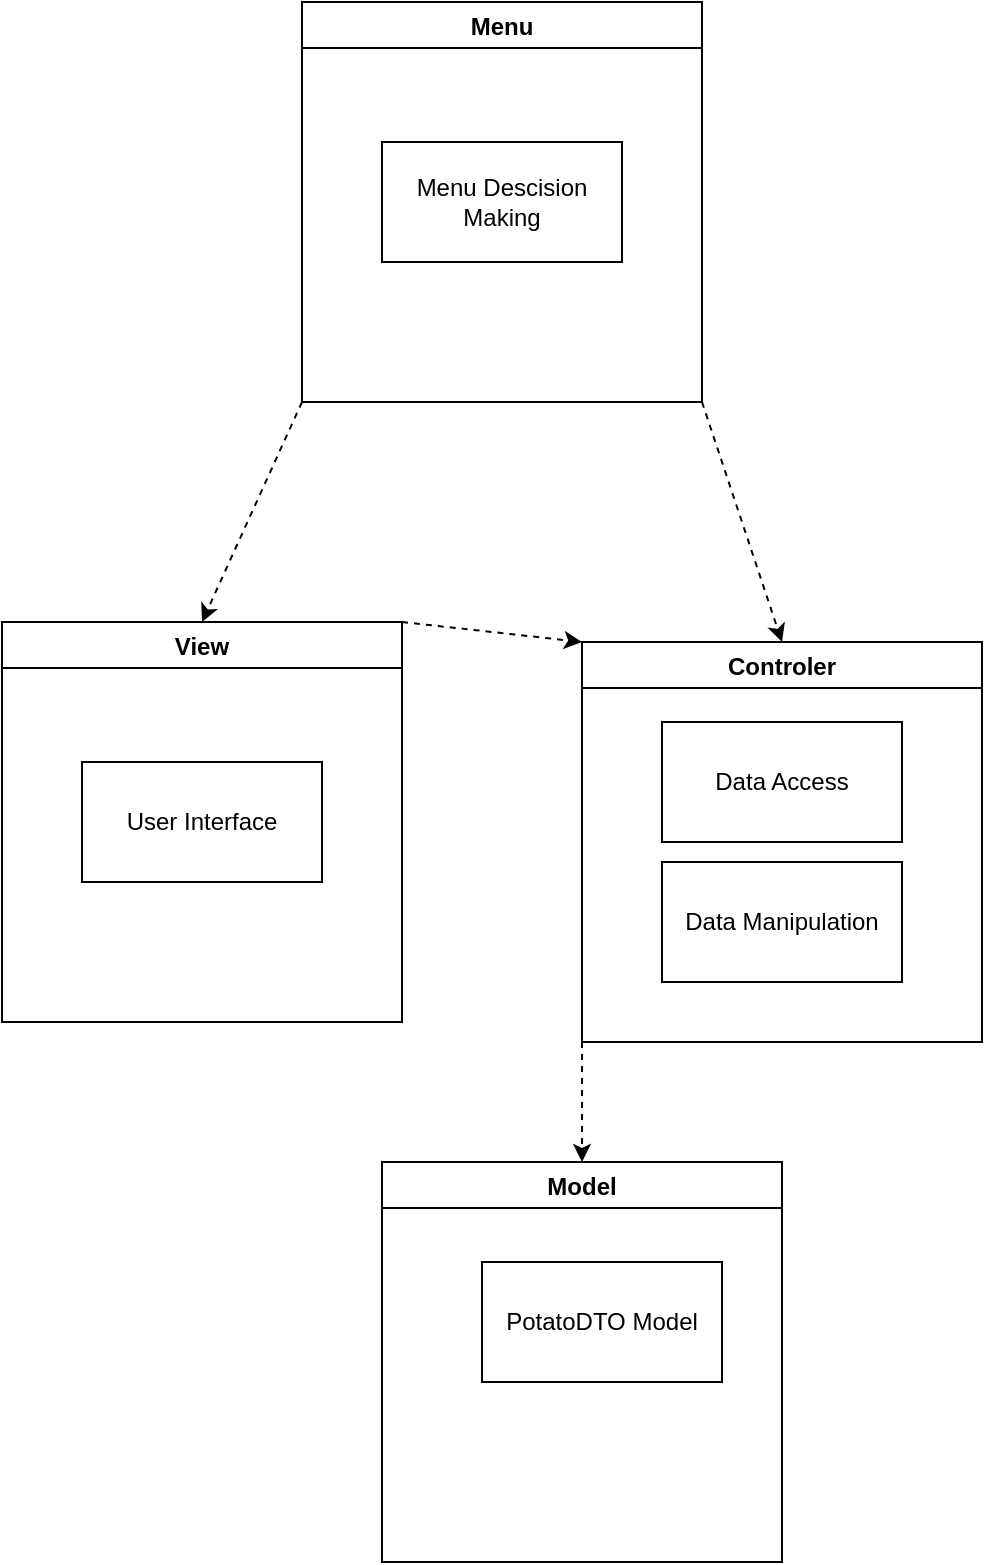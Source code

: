 <mxfile version="20.3.0" type="device"><diagram id="qge4XRWQsIHPZ3ZL3YEJ" name="Page-1"><mxGraphModel dx="728" dy="2131" grid="1" gridSize="10" guides="1" tooltips="1" connect="1" arrows="1" fold="1" page="1" pageScale="1" pageWidth="850" pageHeight="1100" math="0" shadow="0"><root><mxCell id="0"/><mxCell id="1" parent="0"/><mxCell id="U3Fmt70SKICA-X0J2gHo-1" value="Model" style="swimlane;" vertex="1" parent="1"><mxGeometry x="230" y="710" width="200" height="200" as="geometry"/></mxCell><mxCell id="U3Fmt70SKICA-X0J2gHo-7" value="PotatoDTO Model" style="rounded=0;whiteSpace=wrap;html=1;" vertex="1" parent="U3Fmt70SKICA-X0J2gHo-1"><mxGeometry x="50" y="50" width="120" height="60" as="geometry"/></mxCell><mxCell id="U3Fmt70SKICA-X0J2gHo-2" value="View" style="swimlane;" vertex="1" parent="1"><mxGeometry x="40" y="440" width="200" height="200" as="geometry"/></mxCell><mxCell id="U3Fmt70SKICA-X0J2gHo-10" value="User Interface" style="rounded=0;whiteSpace=wrap;html=1;" vertex="1" parent="U3Fmt70SKICA-X0J2gHo-2"><mxGeometry x="40" y="70" width="120" height="60" as="geometry"/></mxCell><mxCell id="U3Fmt70SKICA-X0J2gHo-3" value="Controler" style="swimlane;" vertex="1" parent="1"><mxGeometry x="330" y="450" width="200" height="200" as="geometry"/></mxCell><mxCell id="U3Fmt70SKICA-X0J2gHo-8" value="Data Manipulation" style="rounded=0;whiteSpace=wrap;html=1;" vertex="1" parent="U3Fmt70SKICA-X0J2gHo-3"><mxGeometry x="40" y="110" width="120" height="60" as="geometry"/></mxCell><mxCell id="U3Fmt70SKICA-X0J2gHo-9" value="Data Access" style="rounded=0;whiteSpace=wrap;html=1;" vertex="1" parent="U3Fmt70SKICA-X0J2gHo-3"><mxGeometry x="40" y="40" width="120" height="60" as="geometry"/></mxCell><mxCell id="U3Fmt70SKICA-X0J2gHo-4" value="Menu" style="swimlane;" vertex="1" parent="1"><mxGeometry x="190" y="130" width="200" height="200" as="geometry"/></mxCell><mxCell id="U3Fmt70SKICA-X0J2gHo-11" value="Menu Descision Making" style="whiteSpace=wrap;html=1;" vertex="1" parent="U3Fmt70SKICA-X0J2gHo-4"><mxGeometry x="40" y="70" width="120" height="60" as="geometry"/></mxCell><mxCell id="U3Fmt70SKICA-X0J2gHo-6" value="" style="endArrow=classic;html=1;rounded=0;entryX=0.5;entryY=0;entryDx=0;entryDy=0;exitX=0;exitY=1;exitDx=0;exitDy=0;dashed=1;" edge="1" parent="1" source="U3Fmt70SKICA-X0J2gHo-4" target="U3Fmt70SKICA-X0J2gHo-2"><mxGeometry width="50" height="50" relative="1" as="geometry"><mxPoint x="310" y="710" as="sourcePoint"/><mxPoint x="360" y="660" as="targetPoint"/></mxGeometry></mxCell><mxCell id="U3Fmt70SKICA-X0J2gHo-12" value="" style="endArrow=classic;html=1;rounded=0;entryX=0.5;entryY=0;entryDx=0;entryDy=0;exitX=1;exitY=1;exitDx=0;exitDy=0;dashed=1;" edge="1" parent="1" source="U3Fmt70SKICA-X0J2gHo-4" target="U3Fmt70SKICA-X0J2gHo-3"><mxGeometry width="50" height="50" relative="1" as="geometry"><mxPoint x="200.0" y="340" as="sourcePoint"/><mxPoint x="160.0" y="460" as="targetPoint"/></mxGeometry></mxCell><mxCell id="U3Fmt70SKICA-X0J2gHo-13" value="" style="endArrow=classic;html=1;rounded=0;entryX=0.5;entryY=0;entryDx=0;entryDy=0;exitX=0;exitY=1;exitDx=0;exitDy=0;dashed=1;" edge="1" parent="1" source="U3Fmt70SKICA-X0J2gHo-3" target="U3Fmt70SKICA-X0J2gHo-1"><mxGeometry width="50" height="50" relative="1" as="geometry"><mxPoint x="400" y="340" as="sourcePoint"/><mxPoint x="440" y="460" as="targetPoint"/></mxGeometry></mxCell><mxCell id="U3Fmt70SKICA-X0J2gHo-14" value="" style="endArrow=classic;html=1;rounded=0;entryX=0;entryY=0;entryDx=0;entryDy=0;exitX=1;exitY=0;exitDx=0;exitDy=0;dashed=1;" edge="1" parent="1" source="U3Fmt70SKICA-X0J2gHo-2" target="U3Fmt70SKICA-X0J2gHo-3"><mxGeometry width="50" height="50" relative="1" as="geometry"><mxPoint x="200.0" y="340" as="sourcePoint"/><mxPoint x="150.0" y="450" as="targetPoint"/></mxGeometry></mxCell></root></mxGraphModel></diagram></mxfile>